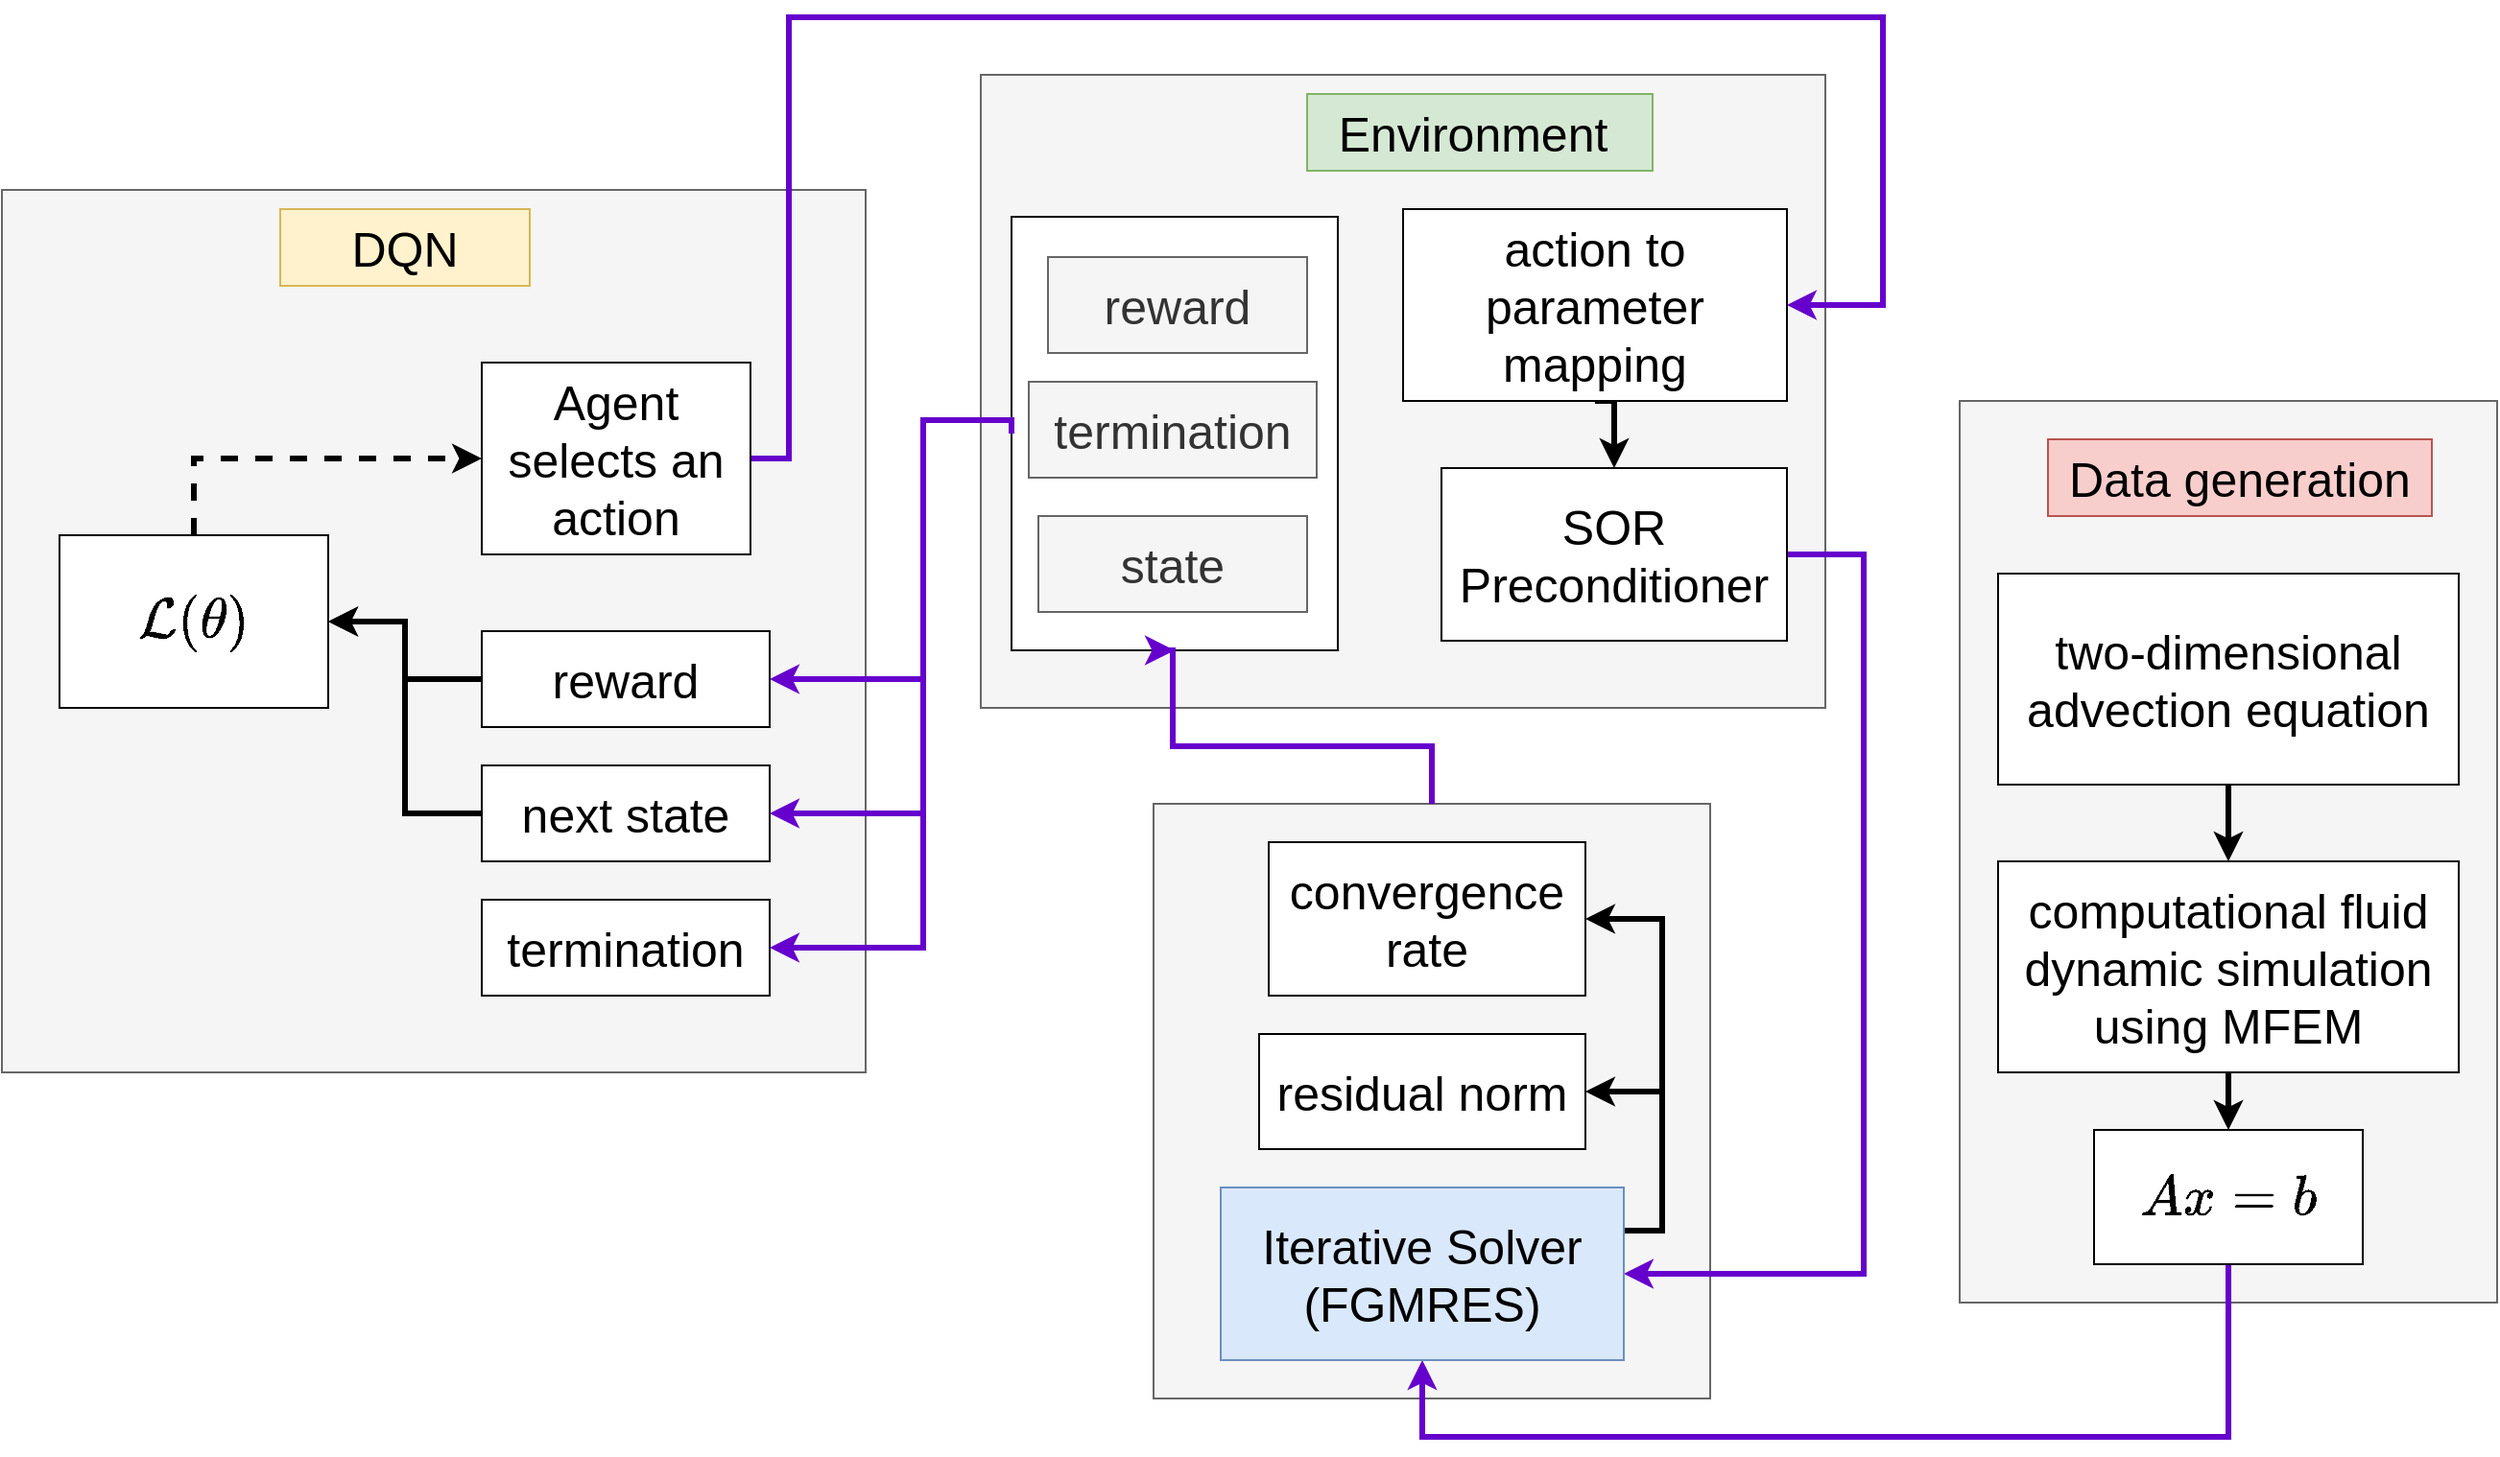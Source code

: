 <mxfile version="26.0.11">
  <diagram name="Page-1" id="WKPouHimn52-6LenCnew">
    <mxGraphModel dx="2126" dy="943" grid="1" gridSize="10" guides="1" tooltips="1" connect="1" arrows="1" fold="1" page="1" pageScale="1" pageWidth="1100" pageHeight="850" math="1" shadow="0">
      <root>
        <mxCell id="0" />
        <mxCell id="1" parent="0" />
        <mxCell id="nryE9-zFJHSN5jESilzS-116" value="" style="rounded=0;whiteSpace=wrap;html=1;fillColor=#f5f5f5;fontColor=#333333;strokeColor=#666666;" vertex="1" parent="1">
          <mxGeometry x="1370" y="250" width="280" height="470" as="geometry" />
        </mxCell>
        <mxCell id="nryE9-zFJHSN5jESilzS-71" value="" style="rounded=0;whiteSpace=wrap;html=1;fontSize=25;fillColor=#f5f5f5;fontColor=#333333;strokeColor=#666666;" vertex="1" parent="1">
          <mxGeometry x="950" y="460" width="290" height="310" as="geometry" />
        </mxCell>
        <mxCell id="nryE9-zFJHSN5jESilzS-58" value="" style="rounded=0;whiteSpace=wrap;html=1;fontSize=25;fillColor=#f5f5f5;fontColor=#333333;strokeColor=#666666;" vertex="1" parent="1">
          <mxGeometry x="860" y="80" width="440" height="330" as="geometry" />
        </mxCell>
        <mxCell id="nryE9-zFJHSN5jESilzS-99" value="" style="rounded=0;whiteSpace=wrap;html=1;" vertex="1" parent="1">
          <mxGeometry x="876" y="154" width="170" height="226" as="geometry" />
        </mxCell>
        <mxCell id="nryE9-zFJHSN5jESilzS-21" value="" style="rounded=0;whiteSpace=wrap;html=1;fontSize=25;fillColor=#f5f5f5;fontColor=#333333;strokeColor=#666666;" vertex="1" parent="1">
          <mxGeometry x="350" y="140" width="450" height="460" as="geometry" />
        </mxCell>
        <mxCell id="nryE9-zFJHSN5jESilzS-8" style="edgeStyle=orthogonalEdgeStyle;rounded=0;orthogonalLoop=1;jettySize=auto;html=1;exitX=0.5;exitY=1;exitDx=0;exitDy=0;strokeWidth=3;" edge="1" parent="1" source="nryE9-zFJHSN5jESilzS-2" target="nryE9-zFJHSN5jESilzS-6">
          <mxGeometry relative="1" as="geometry" />
        </mxCell>
        <mxCell id="nryE9-zFJHSN5jESilzS-2" value="two-dimensional advection equation" style="rounded=0;whiteSpace=wrap;html=1;fontSize=25;" vertex="1" parent="1">
          <mxGeometry x="1390" y="340" width="240" height="110" as="geometry" />
        </mxCell>
        <mxCell id="nryE9-zFJHSN5jESilzS-117" style="edgeStyle=orthogonalEdgeStyle;rounded=0;orthogonalLoop=1;jettySize=auto;html=1;exitX=0.5;exitY=1;exitDx=0;exitDy=0;entryX=0.5;entryY=1;entryDx=0;entryDy=0;strokeWidth=3;strokeColor=#6600CC;" edge="1" parent="1" source="nryE9-zFJHSN5jESilzS-4" target="nryE9-zFJHSN5jESilzS-65">
          <mxGeometry relative="1" as="geometry">
            <Array as="points">
              <mxPoint x="1510" y="790" />
              <mxPoint x="1090" y="790" />
            </Array>
          </mxGeometry>
        </mxCell>
        <mxCell id="nryE9-zFJHSN5jESilzS-4" value="$$Ax=b$$" style="rounded=0;whiteSpace=wrap;html=1;fontSize=25;" vertex="1" parent="1">
          <mxGeometry x="1440" y="630" width="140" height="70" as="geometry" />
        </mxCell>
        <mxCell id="nryE9-zFJHSN5jESilzS-9" style="edgeStyle=orthogonalEdgeStyle;rounded=0;orthogonalLoop=1;jettySize=auto;html=1;exitX=0.5;exitY=1;exitDx=0;exitDy=0;strokeWidth=3;" edge="1" parent="1" source="nryE9-zFJHSN5jESilzS-6" target="nryE9-zFJHSN5jESilzS-4">
          <mxGeometry relative="1" as="geometry" />
        </mxCell>
        <mxCell id="nryE9-zFJHSN5jESilzS-6" value="computational fluid dynamic simulation using MFEM" style="rounded=0;whiteSpace=wrap;html=1;fontSize=25;" vertex="1" parent="1">
          <mxGeometry x="1390" y="490" width="240" height="110" as="geometry" />
        </mxCell>
        <mxCell id="nryE9-zFJHSN5jESilzS-22" value="DQN" style="rounded=0;whiteSpace=wrap;html=1;fontSize=25;fillColor=#fff2cc;strokeColor=#d6b656;" vertex="1" parent="1">
          <mxGeometry x="495" y="150" width="130" height="40" as="geometry" />
        </mxCell>
        <mxCell id="nryE9-zFJHSN5jESilzS-94" style="edgeStyle=orthogonalEdgeStyle;rounded=0;orthogonalLoop=1;jettySize=auto;html=1;exitX=1;exitY=0.5;exitDx=0;exitDy=0;entryX=1;entryY=0.5;entryDx=0;entryDy=0;strokeWidth=3;fillColor=#f8cecc;strokeColor=#6600CC;" edge="1" parent="1" source="nryE9-zFJHSN5jESilzS-23" target="nryE9-zFJHSN5jESilzS-54">
          <mxGeometry relative="1" as="geometry">
            <Array as="points">
              <mxPoint x="760" y="280" />
              <mxPoint x="760" y="50" />
              <mxPoint x="1330" y="50" />
              <mxPoint x="1330" y="200" />
            </Array>
          </mxGeometry>
        </mxCell>
        <mxCell id="nryE9-zFJHSN5jESilzS-23" value="Agent selects an action" style="rounded=0;whiteSpace=wrap;html=1;fontSize=25;" vertex="1" parent="1">
          <mxGeometry x="600" y="230" width="140" height="100" as="geometry" />
        </mxCell>
        <mxCell id="nryE9-zFJHSN5jESilzS-28" value="termination" style="rounded=0;whiteSpace=wrap;html=1;fontSize=25;fillColor=#f5f5f5;fontColor=#333333;strokeColor=#666666;" vertex="1" parent="1">
          <mxGeometry x="885" y="240" width="150" height="50" as="geometry" />
        </mxCell>
        <mxCell id="nryE9-zFJHSN5jESilzS-109" style="edgeStyle=orthogonalEdgeStyle;rounded=0;orthogonalLoop=1;jettySize=auto;html=1;exitX=0;exitY=0.5;exitDx=0;exitDy=0;strokeWidth=3;" edge="1" parent="1" source="nryE9-zFJHSN5jESilzS-29" target="nryE9-zFJHSN5jESilzS-108">
          <mxGeometry relative="1" as="geometry" />
        </mxCell>
        <mxCell id="nryE9-zFJHSN5jESilzS-29" value="reward" style="rounded=0;whiteSpace=wrap;html=1;fontSize=25;" vertex="1" parent="1">
          <mxGeometry x="600" y="370" width="150" height="50" as="geometry" />
        </mxCell>
        <mxCell id="nryE9-zFJHSN5jESilzS-111" style="edgeStyle=orthogonalEdgeStyle;rounded=0;orthogonalLoop=1;jettySize=auto;html=1;exitX=0;exitY=0.5;exitDx=0;exitDy=0;entryX=1;entryY=0.5;entryDx=0;entryDy=0;strokeWidth=3;" edge="1" parent="1" source="nryE9-zFJHSN5jESilzS-30" target="nryE9-zFJHSN5jESilzS-108">
          <mxGeometry relative="1" as="geometry" />
        </mxCell>
        <mxCell id="nryE9-zFJHSN5jESilzS-30" value="next state" style="rounded=0;whiteSpace=wrap;html=1;fontSize=25;" vertex="1" parent="1">
          <mxGeometry x="600" y="440" width="150" height="50" as="geometry" />
        </mxCell>
        <mxCell id="nryE9-zFJHSN5jESilzS-87" style="edgeStyle=orthogonalEdgeStyle;rounded=0;orthogonalLoop=1;jettySize=auto;html=1;exitX=1;exitY=0.5;exitDx=0;exitDy=0;entryX=1;entryY=0.5;entryDx=0;entryDy=0;strokeWidth=3;fillColor=#f8cecc;strokeColor=#6600CC;" edge="1" parent="1" source="nryE9-zFJHSN5jESilzS-35" target="nryE9-zFJHSN5jESilzS-65">
          <mxGeometry relative="1" as="geometry">
            <Array as="points">
              <mxPoint x="1320" y="330" />
              <mxPoint x="1320" y="705" />
            </Array>
          </mxGeometry>
        </mxCell>
        <mxCell id="nryE9-zFJHSN5jESilzS-35" value="SOR Preconditioner" style="rounded=0;whiteSpace=wrap;html=1;fontSize=25;" vertex="1" parent="1">
          <mxGeometry x="1100" y="285" width="180" height="90" as="geometry" />
        </mxCell>
        <mxCell id="nryE9-zFJHSN5jESilzS-60" style="edgeStyle=orthogonalEdgeStyle;rounded=0;orthogonalLoop=1;jettySize=auto;html=1;exitX=0.5;exitY=1;exitDx=0;exitDy=0;entryX=0.5;entryY=0;entryDx=0;entryDy=0;strokeWidth=3;" edge="1" parent="1" source="nryE9-zFJHSN5jESilzS-54" target="nryE9-zFJHSN5jESilzS-35">
          <mxGeometry relative="1" as="geometry" />
        </mxCell>
        <mxCell id="nryE9-zFJHSN5jESilzS-54" value="action to parameter mapping" style="rounded=0;whiteSpace=wrap;html=1;fontSize=25;" vertex="1" parent="1">
          <mxGeometry x="1080" y="150" width="200" height="100" as="geometry" />
        </mxCell>
        <mxCell id="nryE9-zFJHSN5jESilzS-56" value="Environment&amp;nbsp;" style="rounded=0;whiteSpace=wrap;html=1;fontSize=25;fillColor=#d5e8d4;strokeColor=#82b366;" vertex="1" parent="1">
          <mxGeometry x="1030" y="90" width="180" height="40" as="geometry" />
        </mxCell>
        <mxCell id="nryE9-zFJHSN5jESilzS-96" style="edgeStyle=orthogonalEdgeStyle;rounded=0;orthogonalLoop=1;jettySize=auto;html=1;exitX=1;exitY=0.25;exitDx=0;exitDy=0;entryX=1;entryY=0.5;entryDx=0;entryDy=0;strokeWidth=3;" edge="1" parent="1" source="nryE9-zFJHSN5jESilzS-65" target="nryE9-zFJHSN5jESilzS-69">
          <mxGeometry relative="1" as="geometry" />
        </mxCell>
        <mxCell id="nryE9-zFJHSN5jESilzS-97" style="edgeStyle=orthogonalEdgeStyle;rounded=0;orthogonalLoop=1;jettySize=auto;html=1;exitX=1;exitY=0.25;exitDx=0;exitDy=0;entryX=1;entryY=0.5;entryDx=0;entryDy=0;strokeWidth=3;" edge="1" parent="1" source="nryE9-zFJHSN5jESilzS-65" target="nryE9-zFJHSN5jESilzS-67">
          <mxGeometry relative="1" as="geometry" />
        </mxCell>
        <mxCell id="nryE9-zFJHSN5jESilzS-65" value="Iterative Solver (FGMRES)" style="rounded=0;whiteSpace=wrap;html=1;fontSize=25;fillColor=#dae8fc;strokeColor=#6c8ebf;" vertex="1" parent="1">
          <mxGeometry x="985" y="660" width="210" height="90" as="geometry" />
        </mxCell>
        <mxCell id="nryE9-zFJHSN5jESilzS-67" value="convergence rate" style="rounded=0;whiteSpace=wrap;html=1;fontSize=25;" vertex="1" parent="1">
          <mxGeometry x="1010" y="480" width="165" height="80" as="geometry" />
        </mxCell>
        <mxCell id="nryE9-zFJHSN5jESilzS-69" value="residual norm" style="rounded=0;whiteSpace=wrap;html=1;fontSize=25;" vertex="1" parent="1">
          <mxGeometry x="1005" y="580" width="170" height="60" as="geometry" />
        </mxCell>
        <mxCell id="nryE9-zFJHSN5jESilzS-77" value="reward" style="rounded=0;whiteSpace=wrap;html=1;fontSize=25;fillColor=#f5f5f5;fontColor=#333333;strokeColor=#666666;" vertex="1" parent="1">
          <mxGeometry x="895" y="175" width="135" height="50" as="geometry" />
        </mxCell>
        <mxCell id="nryE9-zFJHSN5jESilzS-78" value="state" style="rounded=0;whiteSpace=wrap;html=1;fontSize=25;fillColor=#f5f5f5;fontColor=#333333;strokeColor=#666666;" vertex="1" parent="1">
          <mxGeometry x="890" y="310" width="140" height="50" as="geometry" />
        </mxCell>
        <mxCell id="nryE9-zFJHSN5jESilzS-95" value="termination" style="rounded=0;whiteSpace=wrap;html=1;fontSize=25;" vertex="1" parent="1">
          <mxGeometry x="600" y="510" width="150" height="50" as="geometry" />
        </mxCell>
        <mxCell id="nryE9-zFJHSN5jESilzS-100" style="edgeStyle=orthogonalEdgeStyle;rounded=0;orthogonalLoop=1;jettySize=auto;html=1;exitX=0.5;exitY=0;exitDx=0;exitDy=0;entryX=0.5;entryY=1;entryDx=0;entryDy=0;strokeWidth=3;fillColor=#f8cecc;strokeColor=#6600CC;" edge="1" parent="1" source="nryE9-zFJHSN5jESilzS-71" target="nryE9-zFJHSN5jESilzS-99">
          <mxGeometry relative="1" as="geometry">
            <Array as="points">
              <mxPoint x="1095" y="430" />
              <mxPoint x="960" y="430" />
            </Array>
          </mxGeometry>
        </mxCell>
        <mxCell id="nryE9-zFJHSN5jESilzS-105" style="edgeStyle=orthogonalEdgeStyle;rounded=0;orthogonalLoop=1;jettySize=auto;html=1;exitX=0;exitY=0.5;exitDx=0;exitDy=0;entryX=1;entryY=0.5;entryDx=0;entryDy=0;strokeWidth=3;fillColor=#f8cecc;strokeColor=#6600CC;" edge="1" parent="1" source="nryE9-zFJHSN5jESilzS-99" target="nryE9-zFJHSN5jESilzS-29">
          <mxGeometry relative="1" as="geometry">
            <Array as="points">
              <mxPoint x="830" y="260" />
              <mxPoint x="830" y="395" />
            </Array>
          </mxGeometry>
        </mxCell>
        <mxCell id="nryE9-zFJHSN5jESilzS-106" style="edgeStyle=orthogonalEdgeStyle;rounded=0;orthogonalLoop=1;jettySize=auto;html=1;exitX=0;exitY=0.5;exitDx=0;exitDy=0;entryX=1;entryY=0.5;entryDx=0;entryDy=0;strokeWidth=3;fillColor=#f8cecc;strokeColor=#6600CC;" edge="1" parent="1" source="nryE9-zFJHSN5jESilzS-99" target="nryE9-zFJHSN5jESilzS-30">
          <mxGeometry relative="1" as="geometry">
            <Array as="points">
              <mxPoint x="830" y="260" />
              <mxPoint x="830" y="465" />
            </Array>
          </mxGeometry>
        </mxCell>
        <mxCell id="nryE9-zFJHSN5jESilzS-107" style="edgeStyle=orthogonalEdgeStyle;rounded=0;orthogonalLoop=1;jettySize=auto;html=1;exitX=0;exitY=0.5;exitDx=0;exitDy=0;entryX=1;entryY=0.5;entryDx=0;entryDy=0;strokeWidth=3;fillColor=#f8cecc;strokeColor=#6600CC;" edge="1" parent="1" source="nryE9-zFJHSN5jESilzS-99" target="nryE9-zFJHSN5jESilzS-95">
          <mxGeometry relative="1" as="geometry">
            <Array as="points">
              <mxPoint x="830" y="260" />
              <mxPoint x="830" y="535" />
            </Array>
          </mxGeometry>
        </mxCell>
        <mxCell id="nryE9-zFJHSN5jESilzS-112" style="edgeStyle=orthogonalEdgeStyle;rounded=0;orthogonalLoop=1;jettySize=auto;html=1;exitX=0.5;exitY=0;exitDx=0;exitDy=0;entryX=0;entryY=0.5;entryDx=0;entryDy=0;dashed=1;strokeWidth=3;" edge="1" parent="1" source="nryE9-zFJHSN5jESilzS-108" target="nryE9-zFJHSN5jESilzS-23">
          <mxGeometry relative="1" as="geometry" />
        </mxCell>
        <mxCell id="nryE9-zFJHSN5jESilzS-108" value="$$\mathcal{L}(\theta)$$" style="rounded=0;whiteSpace=wrap;html=1;fontSize=25;" vertex="1" parent="1">
          <mxGeometry x="380" y="320" width="140" height="90" as="geometry" />
        </mxCell>
        <mxCell id="nryE9-zFJHSN5jESilzS-118" value="Data generation" style="rounded=0;whiteSpace=wrap;html=1;fontSize=25;fillColor=#f8cecc;strokeColor=#b85450;" vertex="1" parent="1">
          <mxGeometry x="1416" y="270" width="200" height="40" as="geometry" />
        </mxCell>
      </root>
    </mxGraphModel>
  </diagram>
</mxfile>
